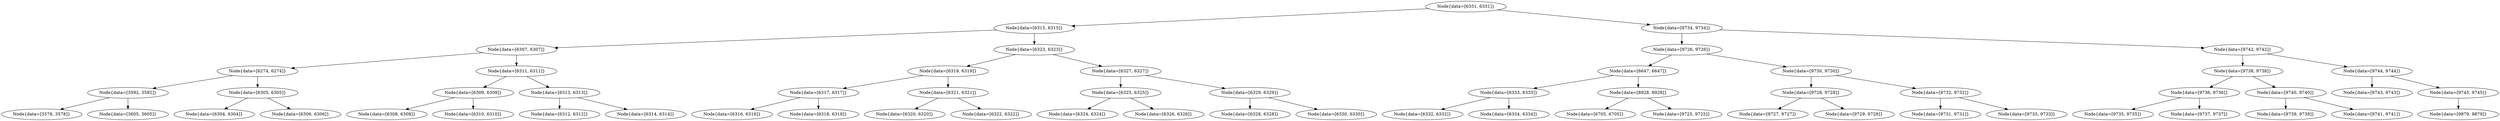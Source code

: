 digraph G{
1492773464 [label="Node{data=[6331, 6331]}"]
1492773464 -> 694110049
694110049 [label="Node{data=[6315, 6315]}"]
694110049 -> 346493265
346493265 [label="Node{data=[6307, 6307]}"]
346493265 -> 1167885243
1167885243 [label="Node{data=[6274, 6274]}"]
1167885243 -> 1386220154
1386220154 [label="Node{data=[3592, 3592]}"]
1386220154 -> 18299648
18299648 [label="Node{data=[3578, 3578]}"]
1386220154 -> 756453354
756453354 [label="Node{data=[3605, 3605]}"]
1167885243 -> 204886184
204886184 [label="Node{data=[6305, 6305]}"]
204886184 -> 1578592398
1578592398 [label="Node{data=[6304, 6304]}"]
204886184 -> 1717606263
1717606263 [label="Node{data=[6306, 6306]}"]
346493265 -> 2140159374
2140159374 [label="Node{data=[6311, 6311]}"]
2140159374 -> 1092456900
1092456900 [label="Node{data=[6309, 6309]}"]
1092456900 -> 615240305
615240305 [label="Node{data=[6308, 6308]}"]
1092456900 -> 1183986364
1183986364 [label="Node{data=[6310, 6310]}"]
2140159374 -> 940575661
940575661 [label="Node{data=[6313, 6313]}"]
940575661 -> 355352282
355352282 [label="Node{data=[6312, 6312]}"]
940575661 -> 1877761620
1877761620 [label="Node{data=[6314, 6314]}"]
694110049 -> 943494855
943494855 [label="Node{data=[6323, 6323]}"]
943494855 -> 4833038
4833038 [label="Node{data=[6319, 6319]}"]
4833038 -> 1693813043
1693813043 [label="Node{data=[6317, 6317]}"]
1693813043 -> 1768318215
1768318215 [label="Node{data=[6316, 6316]}"]
1693813043 -> 892361794
892361794 [label="Node{data=[6318, 6318]}"]
4833038 -> 2026644517
2026644517 [label="Node{data=[6321, 6321]}"]
2026644517 -> 817399326
817399326 [label="Node{data=[6320, 6320]}"]
2026644517 -> 1781302099
1781302099 [label="Node{data=[6322, 6322]}"]
943494855 -> 1565069336
1565069336 [label="Node{data=[6327, 6327]}"]
1565069336 -> 1153297048
1153297048 [label="Node{data=[6325, 6325]}"]
1153297048 -> 809569383
809569383 [label="Node{data=[6324, 6324]}"]
1153297048 -> 1048131367
1048131367 [label="Node{data=[6326, 6326]}"]
1565069336 -> 723859744
723859744 [label="Node{data=[6329, 6329]}"]
723859744 -> 15204342
15204342 [label="Node{data=[6328, 6328]}"]
723859744 -> 947775929
947775929 [label="Node{data=[6330, 6330]}"]
1492773464 -> 1338651038
1338651038 [label="Node{data=[9734, 9734]}"]
1338651038 -> 1294269822
1294269822 [label="Node{data=[9726, 9726]}"]
1294269822 -> 1912845155
1912845155 [label="Node{data=[6647, 6647]}"]
1912845155 -> 627358907
627358907 [label="Node{data=[6333, 6333]}"]
627358907 -> 1002188616
1002188616 [label="Node{data=[6332, 6332]}"]
627358907 -> 1369041484
1369041484 [label="Node{data=[6334, 6334]}"]
1912845155 -> 1055835063
1055835063 [label="Node{data=[8928, 8928]}"]
1055835063 -> 1055859125
1055859125 [label="Node{data=[6705, 6705]}"]
1055835063 -> 1693687631
1693687631 [label="Node{data=[9725, 9725]}"]
1294269822 -> 2049364503
2049364503 [label="Node{data=[9730, 9730]}"]
2049364503 -> 849171871
849171871 [label="Node{data=[9728, 9728]}"]
849171871 -> 1975007472
1975007472 [label="Node{data=[9727, 9727]}"]
849171871 -> 222939375
222939375 [label="Node{data=[9729, 9729]}"]
2049364503 -> 1102255419
1102255419 [label="Node{data=[9732, 9732]}"]
1102255419 -> 425361727
425361727 [label="Node{data=[9731, 9731]}"]
1102255419 -> 756110684
756110684 [label="Node{data=[9733, 9733]}"]
1338651038 -> 1851588257
1851588257 [label="Node{data=[9742, 9742]}"]
1851588257 -> 933180572
933180572 [label="Node{data=[9738, 9738]}"]
933180572 -> 2055280681
2055280681 [label="Node{data=[9736, 9736]}"]
2055280681 -> 1562188176
1562188176 [label="Node{data=[9735, 9735]}"]
2055280681 -> 1421692260
1421692260 [label="Node{data=[9737, 9737]}"]
933180572 -> 440969403
440969403 [label="Node{data=[9740, 9740]}"]
440969403 -> 1752869771
1752869771 [label="Node{data=[9739, 9739]}"]
440969403 -> 1562312333
1562312333 [label="Node{data=[9741, 9741]}"]
1851588257 -> 1668697639
1668697639 [label="Node{data=[9744, 9744]}"]
1668697639 -> 1017393026
1017393026 [label="Node{data=[9743, 9743]}"]
1668697639 -> 29359470
29359470 [label="Node{data=[9745, 9745]}"]
29359470 -> 738165058
738165058 [label="Node{data=[9879, 9879]}"]
}